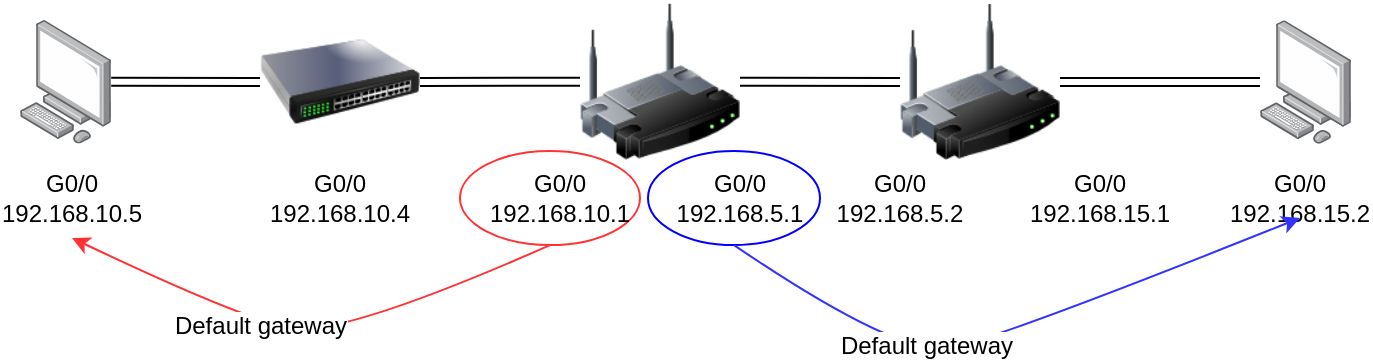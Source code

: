<mxfile version="12.4.2" type="device" pages="1"><diagram id="VM3VBl_9TVgjlgC17KDi" name="Page-1"><mxGraphModel dx="867" dy="413" grid="0" gridSize="10" guides="1" tooltips="1" connect="1" arrows="1" fold="1" page="1" pageScale="1" pageWidth="827" pageHeight="1169" math="0" shadow="0"><root><mxCell id="0"/><mxCell id="1" parent="0"/><mxCell id="PyZwN_U2oXfSgX1lc1AF-28" value="" style="ellipse;whiteSpace=wrap;html=1;fillColor=#FFFFFF;strokeColor=#0000FF;" vertex="1" parent="1"><mxGeometry x="394" y="196.45" width="86" height="47.1" as="geometry"/></mxCell><mxCell id="PyZwN_U2oXfSgX1lc1AF-25" value="" style="ellipse;whiteSpace=wrap;html=1;fillColor=#FFFFFF;strokeColor=#FF3333;" vertex="1" parent="1"><mxGeometry x="300" y="196.45" width="90" height="47.1" as="geometry"/></mxCell><mxCell id="PyZwN_U2oXfSgX1lc1AF-2" value="" style="points=[];aspect=fixed;html=1;align=center;shadow=0;dashed=0;image;image=img/lib/allied_telesis/computer_and_terminals/Personal_Computer.svg;" vertex="1" parent="1"><mxGeometry x="80" y="131" width="45.6" height="61.8" as="geometry"/></mxCell><mxCell id="PyZwN_U2oXfSgX1lc1AF-4" value="" style="image;html=1;labelBackgroundColor=#ffffff;image=img/lib/clip_art/networking/Wireless_Router_128x128.png" vertex="1" parent="1"><mxGeometry x="360" y="121.9" width="80" height="80" as="geometry"/></mxCell><mxCell id="PyZwN_U2oXfSgX1lc1AF-5" value="" style="image;html=1;labelBackgroundColor=#ffffff;image=img/lib/clip_art/networking/Switch_128x128.png" vertex="1" parent="1"><mxGeometry x="200" y="122" width="80" height="80" as="geometry"/></mxCell><mxCell id="PyZwN_U2oXfSgX1lc1AF-7" value="" style="endArrow=none;html=1;shape=link;" edge="1" parent="1" source="PyZwN_U2oXfSgX1lc1AF-2" target="PyZwN_U2oXfSgX1lc1AF-5"><mxGeometry width="50" height="50" relative="1" as="geometry"><mxPoint x="160" y="220" as="sourcePoint"/><mxPoint x="210" y="170" as="targetPoint"/></mxGeometry></mxCell><mxCell id="PyZwN_U2oXfSgX1lc1AF-8" value="" style="endArrow=none;html=1;entryX=0;entryY=0.5;entryDx=0;entryDy=0;shape=link;" edge="1" parent="1" source="PyZwN_U2oXfSgX1lc1AF-5" target="PyZwN_U2oXfSgX1lc1AF-4"><mxGeometry width="50" height="50" relative="1" as="geometry"><mxPoint x="320" y="161.4" as="sourcePoint"/><mxPoint x="410" y="161" as="targetPoint"/></mxGeometry></mxCell><mxCell id="PyZwN_U2oXfSgX1lc1AF-10" value="" style="endArrow=none;html=1;exitX=1;exitY=0.5;exitDx=0;exitDy=0;shape=link;" edge="1" parent="1" source="PyZwN_U2oXfSgX1lc1AF-4"><mxGeometry width="50" height="50" relative="1" as="geometry"><mxPoint x="510" y="190" as="sourcePoint"/><mxPoint x="520" y="161.978" as="targetPoint"/></mxGeometry></mxCell><mxCell id="PyZwN_U2oXfSgX1lc1AF-11" value="G0/0&lt;br&gt;192.168.10.5" style="text;html=1;strokeColor=none;fillColor=none;align=center;verticalAlign=middle;whiteSpace=wrap;rounded=0;" vertex="1" parent="1"><mxGeometry x="85.6" y="210" width="40" height="20" as="geometry"/></mxCell><mxCell id="PyZwN_U2oXfSgX1lc1AF-12" value="G0/0&lt;br&gt;192.168.10.4" style="text;html=1;strokeColor=none;fillColor=none;align=center;verticalAlign=middle;whiteSpace=wrap;rounded=0;" vertex="1" parent="1"><mxGeometry x="220" y="210" width="40" height="20" as="geometry"/></mxCell><mxCell id="PyZwN_U2oXfSgX1lc1AF-13" value="G0/0&lt;br&gt;192.168.10.1" style="text;html=1;strokeColor=none;fillColor=none;align=center;verticalAlign=middle;whiteSpace=wrap;rounded=0;" vertex="1" parent="1"><mxGeometry x="330" y="210" width="40" height="20" as="geometry"/></mxCell><mxCell id="PyZwN_U2oXfSgX1lc1AF-24" style="edgeStyle=orthogonalEdgeStyle;rounded=0;orthogonalLoop=1;jettySize=auto;html=1;shape=link;" edge="1" parent="1" source="PyZwN_U2oXfSgX1lc1AF-15" target="PyZwN_U2oXfSgX1lc1AF-22"><mxGeometry relative="1" as="geometry"/></mxCell><mxCell id="PyZwN_U2oXfSgX1lc1AF-15" value="" style="image;html=1;labelBackgroundColor=#ffffff;image=img/lib/clip_art/networking/Wireless_Router_128x128.png" vertex="1" parent="1"><mxGeometry x="520" y="122" width="80" height="80" as="geometry"/></mxCell><mxCell id="PyZwN_U2oXfSgX1lc1AF-16" value="G0/0&lt;br&gt;192.168.5.2" style="text;html=1;strokeColor=none;fillColor=none;align=center;verticalAlign=middle;whiteSpace=wrap;rounded=0;" vertex="1" parent="1"><mxGeometry x="500" y="210" width="40" height="20" as="geometry"/></mxCell><mxCell id="PyZwN_U2oXfSgX1lc1AF-17" value="G0/0&lt;br&gt;192.168.5.1" style="text;html=1;strokeColor=none;fillColor=none;align=center;verticalAlign=middle;whiteSpace=wrap;rounded=0;" vertex="1" parent="1"><mxGeometry x="420" y="210" width="40" height="20" as="geometry"/></mxCell><mxCell id="PyZwN_U2oXfSgX1lc1AF-18" value="G0/0&lt;br&gt;192.168.15.1" style="text;html=1;strokeColor=none;fillColor=none;align=center;verticalAlign=middle;whiteSpace=wrap;rounded=0;" vertex="1" parent="1"><mxGeometry x="600" y="210" width="40" height="20" as="geometry"/></mxCell><mxCell id="PyZwN_U2oXfSgX1lc1AF-22" value="" style="points=[];aspect=fixed;html=1;align=center;shadow=0;dashed=0;image;image=img/lib/allied_telesis/computer_and_terminals/Personal_Computer.svg;" vertex="1" parent="1"><mxGeometry x="700" y="131.1" width="45.6" height="61.8" as="geometry"/></mxCell><mxCell id="PyZwN_U2oXfSgX1lc1AF-23" value="G0/0&lt;br&gt;192.168.15.2" style="text;html=1;strokeColor=none;fillColor=none;align=center;verticalAlign=middle;whiteSpace=wrap;rounded=0;" vertex="1" parent="1"><mxGeometry x="700" y="210" width="40" height="20" as="geometry"/></mxCell><mxCell id="PyZwN_U2oXfSgX1lc1AF-26" value="" style="curved=1;endArrow=classic;html=1;exitX=0.5;exitY=1;exitDx=0;exitDy=0;strokeColor=#FF3333;" edge="1" parent="1" source="PyZwN_U2oXfSgX1lc1AF-25"><mxGeometry width="50" height="50" relative="1" as="geometry"><mxPoint x="190" y="330" as="sourcePoint"/><mxPoint x="106" y="240" as="targetPoint"/><Array as="points"><mxPoint x="240" y="290"/><mxPoint x="190" y="280"/></Array></mxGeometry></mxCell><mxCell id="PyZwN_U2oXfSgX1lc1AF-27" value="Default gateway" style="text;html=1;align=center;verticalAlign=middle;resizable=0;points=[];;labelBackgroundColor=#ffffff;" vertex="1" connectable="0" parent="PyZwN_U2oXfSgX1lc1AF-26"><mxGeometry x="0.201" y="2" relative="1" as="geometry"><mxPoint as="offset"/></mxGeometry></mxCell><mxCell id="PyZwN_U2oXfSgX1lc1AF-31" value="" style="curved=1;endArrow=classic;html=1;strokeColor=#3333FF;exitX=0.5;exitY=1;exitDx=0;exitDy=0;entryX=0.5;entryY=1;entryDx=0;entryDy=0;" edge="1" parent="1" source="PyZwN_U2oXfSgX1lc1AF-28" target="PyZwN_U2oXfSgX1lc1AF-23"><mxGeometry width="50" height="50" relative="1" as="geometry"><mxPoint x="470" y="300" as="sourcePoint"/><mxPoint x="520" y="250" as="targetPoint"/><Array as="points"><mxPoint x="520" y="300"/><mxPoint x="570" y="290"/></Array></mxGeometry></mxCell><mxCell id="PyZwN_U2oXfSgX1lc1AF-32" value="Default gateway" style="text;html=1;align=center;verticalAlign=middle;resizable=0;points=[];;labelBackgroundColor=#ffffff;" vertex="1" connectable="0" parent="PyZwN_U2oXfSgX1lc1AF-31"><mxGeometry x="-0.267" y="4" relative="1" as="geometry"><mxPoint as="offset"/></mxGeometry></mxCell></root></mxGraphModel></diagram></mxfile>